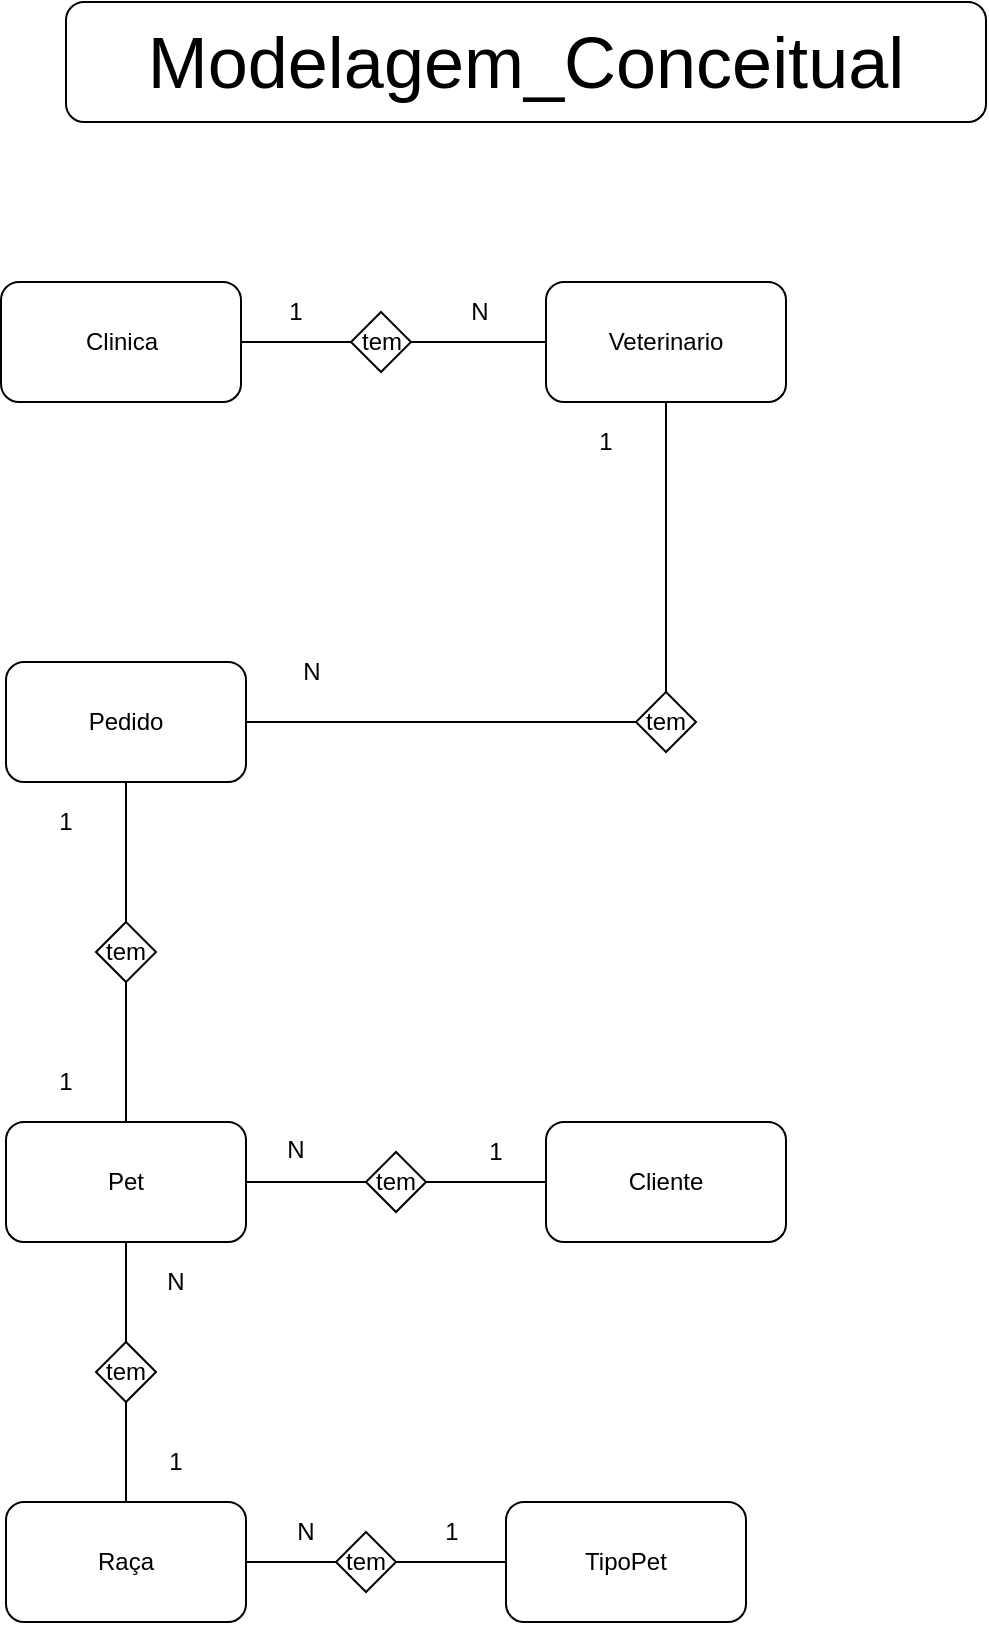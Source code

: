 <mxfile>
    <diagram id="msakjokLFXCM3EdJgNGU" name="Page-1">
        <mxGraphModel dx="1465" dy="336" grid="1" gridSize="10" guides="1" tooltips="1" connect="1" arrows="1" fold="1" page="1" pageScale="1" pageWidth="827" pageHeight="1169" math="0" shadow="0">
            <root>
                <mxCell id="0"/>
                <mxCell id="1" parent="0"/>
                <mxCell id="K-KlmSnST6W65XRva8_t-2" value="&lt;font style=&quot;font-size: 36px&quot;&gt;Modelagem_Conceitual&lt;/font&gt;" style="rounded=1;whiteSpace=wrap;html=1;" parent="1" vertex="1">
                    <mxGeometry x="-140" y="20" width="460" height="60" as="geometry"/>
                </mxCell>
                <mxCell id="K-KlmSnST6W65XRva8_t-4" value="Clinica" style="rounded=1;whiteSpace=wrap;html=1;" parent="1" vertex="1">
                    <mxGeometry x="-172.5" y="160" width="120" height="60" as="geometry"/>
                </mxCell>
                <mxCell id="K-KlmSnST6W65XRva8_t-5" value="Veterinario" style="rounded=1;whiteSpace=wrap;html=1;" parent="1" vertex="1">
                    <mxGeometry x="100" y="160" width="120" height="60" as="geometry"/>
                </mxCell>
                <mxCell id="K-KlmSnST6W65XRva8_t-6" value="tem" style="rhombus;whiteSpace=wrap;html=1;" parent="1" vertex="1">
                    <mxGeometry x="2.5" y="175" width="30" height="30" as="geometry"/>
                </mxCell>
                <mxCell id="K-KlmSnST6W65XRva8_t-7" value="" style="endArrow=none;html=1;entryX=0;entryY=0.5;entryDx=0;entryDy=0;exitX=1;exitY=0.5;exitDx=0;exitDy=0;" parent="1" source="K-KlmSnST6W65XRva8_t-4" target="K-KlmSnST6W65XRva8_t-6" edge="1">
                    <mxGeometry width="50" height="50" relative="1" as="geometry">
                        <mxPoint x="-170" y="290" as="sourcePoint"/>
                        <mxPoint x="-120" y="240" as="targetPoint"/>
                    </mxGeometry>
                </mxCell>
                <mxCell id="K-KlmSnST6W65XRva8_t-8" value="" style="endArrow=none;html=1;entryX=0;entryY=0.5;entryDx=0;entryDy=0;exitX=1;exitY=0.5;exitDx=0;exitDy=0;" parent="1" source="K-KlmSnST6W65XRva8_t-6" target="K-KlmSnST6W65XRva8_t-5" edge="1">
                    <mxGeometry width="50" height="50" relative="1" as="geometry">
                        <mxPoint x="-170" y="290" as="sourcePoint"/>
                        <mxPoint x="-120" y="240" as="targetPoint"/>
                    </mxGeometry>
                </mxCell>
                <mxCell id="K-KlmSnST6W65XRva8_t-9" value="N" style="text;html=1;strokeColor=none;fillColor=none;align=center;verticalAlign=middle;whiteSpace=wrap;rounded=0;" parent="1" vertex="1">
                    <mxGeometry x="46.5" y="165" width="40" height="20" as="geometry"/>
                </mxCell>
                <mxCell id="K-KlmSnST6W65XRva8_t-10" value="1" style="text;html=1;strokeColor=none;fillColor=none;align=center;verticalAlign=middle;whiteSpace=wrap;rounded=0;" parent="1" vertex="1">
                    <mxGeometry x="-45" y="165" width="40" height="20" as="geometry"/>
                </mxCell>
                <mxCell id="K-KlmSnST6W65XRva8_t-11" value="Pedido" style="rounded=1;whiteSpace=wrap;html=1;" parent="1" vertex="1">
                    <mxGeometry x="-170" y="350" width="120" height="60" as="geometry"/>
                </mxCell>
                <mxCell id="K-KlmSnST6W65XRva8_t-21" value="tem" style="rhombus;whiteSpace=wrap;html=1;" parent="1" vertex="1">
                    <mxGeometry x="145" y="365" width="30" height="30" as="geometry"/>
                </mxCell>
                <mxCell id="K-KlmSnST6W65XRva8_t-22" value="" style="endArrow=none;html=1;exitX=1;exitY=0.5;exitDx=0;exitDy=0;entryX=0;entryY=0.5;entryDx=0;entryDy=0;" parent="1" source="K-KlmSnST6W65XRva8_t-11" target="K-KlmSnST6W65XRva8_t-21" edge="1">
                    <mxGeometry width="50" height="50" relative="1" as="geometry">
                        <mxPoint x="-170" y="480" as="sourcePoint"/>
                        <mxPoint x="20" y="295" as="targetPoint"/>
                    </mxGeometry>
                </mxCell>
                <mxCell id="K-KlmSnST6W65XRva8_t-23" value="" style="endArrow=none;html=1;entryX=0.5;entryY=1;entryDx=0;entryDy=0;exitX=0.5;exitY=0;exitDx=0;exitDy=0;" parent="1" source="K-KlmSnST6W65XRva8_t-21" target="K-KlmSnST6W65XRva8_t-5" edge="1">
                    <mxGeometry width="50" height="50" relative="1" as="geometry">
                        <mxPoint x="50" y="295" as="sourcePoint"/>
                        <mxPoint x="-120" y="430" as="targetPoint"/>
                    </mxGeometry>
                </mxCell>
                <mxCell id="K-KlmSnST6W65XRva8_t-24" value="N" style="text;html=1;strokeColor=none;fillColor=none;align=center;verticalAlign=middle;whiteSpace=wrap;rounded=0;" parent="1" vertex="1">
                    <mxGeometry x="-37.5" y="345" width="40" height="20" as="geometry"/>
                </mxCell>
                <mxCell id="K-KlmSnST6W65XRva8_t-26" value="Pet" style="rounded=1;whiteSpace=wrap;html=1;" parent="1" vertex="1">
                    <mxGeometry x="-170" y="580" width="120" height="60" as="geometry"/>
                </mxCell>
                <mxCell id="K-KlmSnST6W65XRva8_t-27" value="tem" style="rhombus;whiteSpace=wrap;html=1;" parent="1" vertex="1">
                    <mxGeometry x="-125" y="480" width="30" height="30" as="geometry"/>
                </mxCell>
                <mxCell id="K-KlmSnST6W65XRva8_t-28" value="" style="endArrow=none;html=1;entryX=0.5;entryY=1;entryDx=0;entryDy=0;exitX=0.5;exitY=0;exitDx=0;exitDy=0;" parent="1" source="K-KlmSnST6W65XRva8_t-27" target="K-KlmSnST6W65XRva8_t-11" edge="1">
                    <mxGeometry width="50" height="50" relative="1" as="geometry">
                        <mxPoint x="-180" y="690" as="sourcePoint"/>
                        <mxPoint x="-130" y="640" as="targetPoint"/>
                    </mxGeometry>
                </mxCell>
                <mxCell id="K-KlmSnST6W65XRva8_t-29" value="" style="endArrow=none;html=1;entryX=0.5;entryY=1;entryDx=0;entryDy=0;exitX=0.5;exitY=0;exitDx=0;exitDy=0;" parent="1" source="K-KlmSnST6W65XRva8_t-26" target="K-KlmSnST6W65XRva8_t-27" edge="1">
                    <mxGeometry width="50" height="50" relative="1" as="geometry">
                        <mxPoint x="-180" y="690" as="sourcePoint"/>
                        <mxPoint x="-130" y="640" as="targetPoint"/>
                    </mxGeometry>
                </mxCell>
                <mxCell id="K-KlmSnST6W65XRva8_t-30" value="1" style="text;html=1;strokeColor=none;fillColor=none;align=center;verticalAlign=middle;whiteSpace=wrap;rounded=0;" parent="1" vertex="1">
                    <mxGeometry x="-160" y="420" width="40" height="20" as="geometry"/>
                </mxCell>
                <mxCell id="K-KlmSnST6W65XRva8_t-31" value="1" style="text;html=1;strokeColor=none;fillColor=none;align=center;verticalAlign=middle;whiteSpace=wrap;rounded=0;" parent="1" vertex="1">
                    <mxGeometry x="-160" y="550" width="40" height="20" as="geometry"/>
                </mxCell>
                <mxCell id="K-KlmSnST6W65XRva8_t-32" value="Cliente" style="rounded=1;whiteSpace=wrap;html=1;" parent="1" vertex="1">
                    <mxGeometry x="100" y="580" width="120" height="60" as="geometry"/>
                </mxCell>
                <mxCell id="K-KlmSnST6W65XRva8_t-33" value="tem" style="rhombus;whiteSpace=wrap;html=1;" parent="1" vertex="1">
                    <mxGeometry x="10" y="595" width="30" height="30" as="geometry"/>
                </mxCell>
                <mxCell id="K-KlmSnST6W65XRva8_t-34" value="" style="endArrow=none;html=1;entryX=0;entryY=0.5;entryDx=0;entryDy=0;exitX=1;exitY=0.5;exitDx=0;exitDy=0;" parent="1" source="K-KlmSnST6W65XRva8_t-26" target="K-KlmSnST6W65XRva8_t-33" edge="1">
                    <mxGeometry width="50" height="50" relative="1" as="geometry">
                        <mxPoint x="-170" y="710" as="sourcePoint"/>
                        <mxPoint x="-120" y="660" as="targetPoint"/>
                    </mxGeometry>
                </mxCell>
                <mxCell id="K-KlmSnST6W65XRva8_t-35" value="" style="endArrow=none;html=1;entryX=0;entryY=0.5;entryDx=0;entryDy=0;exitX=1;exitY=0.5;exitDx=0;exitDy=0;" parent="1" source="K-KlmSnST6W65XRva8_t-33" target="K-KlmSnST6W65XRva8_t-32" edge="1">
                    <mxGeometry width="50" height="50" relative="1" as="geometry">
                        <mxPoint x="-170" y="710" as="sourcePoint"/>
                        <mxPoint x="-120" y="660" as="targetPoint"/>
                    </mxGeometry>
                </mxCell>
                <mxCell id="K-KlmSnST6W65XRva8_t-40" value="N" style="text;html=1;strokeColor=none;fillColor=none;align=center;verticalAlign=middle;whiteSpace=wrap;rounded=0;" parent="1" vertex="1">
                    <mxGeometry x="-45" y="584" width="40" height="20" as="geometry"/>
                </mxCell>
                <mxCell id="K-KlmSnST6W65XRva8_t-41" value="1" style="text;html=1;strokeColor=none;fillColor=none;align=center;verticalAlign=middle;whiteSpace=wrap;rounded=0;" parent="1" vertex="1">
                    <mxGeometry x="55" y="585" width="40" height="20" as="geometry"/>
                </mxCell>
                <mxCell id="K-KlmSnST6W65XRva8_t-42" value="Raça" style="rounded=1;whiteSpace=wrap;html=1;" parent="1" vertex="1">
                    <mxGeometry x="-170" y="770" width="120" height="60" as="geometry"/>
                </mxCell>
                <mxCell id="K-KlmSnST6W65XRva8_t-43" value="tem" style="rhombus;whiteSpace=wrap;html=1;" parent="1" vertex="1">
                    <mxGeometry x="-125" y="690" width="30" height="30" as="geometry"/>
                </mxCell>
                <mxCell id="K-KlmSnST6W65XRva8_t-44" value="" style="endArrow=none;html=1;entryX=0.5;entryY=1;entryDx=0;entryDy=0;exitX=0.5;exitY=0;exitDx=0;exitDy=0;" parent="1" source="K-KlmSnST6W65XRva8_t-43" target="K-KlmSnST6W65XRva8_t-26" edge="1">
                    <mxGeometry width="50" height="50" relative="1" as="geometry">
                        <mxPoint x="-170" y="900" as="sourcePoint"/>
                        <mxPoint x="-120" y="850" as="targetPoint"/>
                    </mxGeometry>
                </mxCell>
                <mxCell id="K-KlmSnST6W65XRva8_t-45" value="" style="endArrow=none;html=1;entryX=0.5;entryY=1;entryDx=0;entryDy=0;exitX=0.5;exitY=0;exitDx=0;exitDy=0;" parent="1" source="K-KlmSnST6W65XRva8_t-42" target="K-KlmSnST6W65XRva8_t-43" edge="1">
                    <mxGeometry width="50" height="50" relative="1" as="geometry">
                        <mxPoint x="-170" y="900" as="sourcePoint"/>
                        <mxPoint x="-120" y="850" as="targetPoint"/>
                    </mxGeometry>
                </mxCell>
                <mxCell id="K-KlmSnST6W65XRva8_t-46" value="1" style="text;html=1;strokeColor=none;fillColor=none;align=center;verticalAlign=middle;whiteSpace=wrap;rounded=0;" parent="1" vertex="1">
                    <mxGeometry x="-105" y="740" width="40" height="20" as="geometry"/>
                </mxCell>
                <mxCell id="K-KlmSnST6W65XRva8_t-47" value="N" style="text;html=1;strokeColor=none;fillColor=none;align=center;verticalAlign=middle;whiteSpace=wrap;rounded=0;" parent="1" vertex="1">
                    <mxGeometry x="-105" y="650" width="40" height="20" as="geometry"/>
                </mxCell>
                <mxCell id="K-KlmSnST6W65XRva8_t-48" value="TipoPet" style="rounded=1;whiteSpace=wrap;html=1;" parent="1" vertex="1">
                    <mxGeometry x="80" y="770" width="120" height="60" as="geometry"/>
                </mxCell>
                <mxCell id="K-KlmSnST6W65XRva8_t-49" value="tem" style="rhombus;whiteSpace=wrap;html=1;" parent="1" vertex="1">
                    <mxGeometry x="-5" y="785" width="30" height="30" as="geometry"/>
                </mxCell>
                <mxCell id="K-KlmSnST6W65XRva8_t-50" value="" style="endArrow=none;html=1;entryX=0;entryY=0.5;entryDx=0;entryDy=0;exitX=1;exitY=0.5;exitDx=0;exitDy=0;" parent="1" source="K-KlmSnST6W65XRva8_t-42" target="K-KlmSnST6W65XRva8_t-49" edge="1">
                    <mxGeometry width="50" height="50" relative="1" as="geometry">
                        <mxPoint x="-170" y="900" as="sourcePoint"/>
                        <mxPoint x="-120" y="850" as="targetPoint"/>
                    </mxGeometry>
                </mxCell>
                <mxCell id="K-KlmSnST6W65XRva8_t-51" value="" style="endArrow=none;html=1;entryX=0;entryY=0.5;entryDx=0;entryDy=0;exitX=1;exitY=0.5;exitDx=0;exitDy=0;" parent="1" source="K-KlmSnST6W65XRva8_t-49" target="K-KlmSnST6W65XRva8_t-48" edge="1">
                    <mxGeometry width="50" height="50" relative="1" as="geometry">
                        <mxPoint x="-170" y="900" as="sourcePoint"/>
                        <mxPoint x="-120" y="850" as="targetPoint"/>
                    </mxGeometry>
                </mxCell>
                <mxCell id="K-KlmSnST6W65XRva8_t-52" value="N" style="text;html=1;strokeColor=none;fillColor=none;align=center;verticalAlign=middle;whiteSpace=wrap;rounded=0;" parent="1" vertex="1">
                    <mxGeometry x="-40" y="775" width="40" height="20" as="geometry"/>
                </mxCell>
                <mxCell id="K-KlmSnST6W65XRva8_t-53" value="1" style="text;html=1;strokeColor=none;fillColor=none;align=center;verticalAlign=middle;whiteSpace=wrap;rounded=0;" parent="1" vertex="1">
                    <mxGeometry x="32.5" y="775" width="40" height="20" as="geometry"/>
                </mxCell>
                <mxCell id="Dj067mYH_iYzO1JMoP-B-2" value="1" style="text;html=1;strokeColor=none;fillColor=none;align=center;verticalAlign=middle;whiteSpace=wrap;rounded=0;" parent="1" vertex="1">
                    <mxGeometry x="110" y="230" width="40" height="20" as="geometry"/>
                </mxCell>
            </root>
        </mxGraphModel>
    </diagram>
    <diagram id="LY_jpZV77pRwkITL4rpn" name="Page-2">
        <mxGraphModel dx="1465" dy="336" grid="1" gridSize="10" guides="1" tooltips="1" connect="1" arrows="1" fold="1" page="1" pageScale="1" pageWidth="827" pageHeight="1169" math="0" shadow="0">
            <root>
                <mxCell id="iKxvsS5sN6qhoklYNSQN-0"/>
                <mxCell id="iKxvsS5sN6qhoklYNSQN-1" parent="iKxvsS5sN6qhoklYNSQN-0"/>
                <mxCell id="iKxvsS5sN6qhoklYNSQN-2" value="&lt;font style=&quot;font-size: 36px&quot;&gt;Modelagem_Lógico&lt;/font&gt;" style="rounded=1;whiteSpace=wrap;html=1;" parent="iKxvsS5sN6qhoklYNSQN-1" vertex="1">
                    <mxGeometry x="-47" y="20" width="460" height="60" as="geometry"/>
                </mxCell>
                <mxCell id="iKxvsS5sN6qhoklYNSQN-3" value="Clinica" style="swimlane;fontStyle=0;childLayout=stackLayout;horizontal=1;startSize=26;fillColor=#e0e0e0;horizontalStack=0;resizeParent=1;resizeParentMax=0;resizeLast=0;collapsible=1;marginBottom=0;swimlaneFillColor=#ffffff;align=center;fontSize=14;" parent="iKxvsS5sN6qhoklYNSQN-1" vertex="1">
                    <mxGeometry x="195" y="120.5" width="160" height="118" as="geometry"/>
                </mxCell>
                <mxCell id="iKxvsS5sN6qhoklYNSQN-4" value="idClinica : int" style="shape=partialRectangle;top=0;left=0;right=0;bottom=1;align=left;verticalAlign=middle;fillColor=none;spacingLeft=34;spacingRight=4;overflow=hidden;rotatable=0;points=[[0,0.5],[1,0.5]];portConstraint=eastwest;dropTarget=0;fontStyle=5;fontSize=12;" parent="iKxvsS5sN6qhoklYNSQN-3" vertex="1">
                    <mxGeometry y="26" width="160" height="30" as="geometry"/>
                </mxCell>
                <mxCell id="iKxvsS5sN6qhoklYNSQN-5" value="PK" style="shape=partialRectangle;top=0;left=0;bottom=0;fillColor=none;align=left;verticalAlign=middle;spacingLeft=4;spacingRight=4;overflow=hidden;rotatable=0;points=[];portConstraint=eastwest;part=1;fontSize=12;" parent="iKxvsS5sN6qhoklYNSQN-4" vertex="1" connectable="0">
                    <mxGeometry width="30" height="30" as="geometry"/>
                </mxCell>
                <mxCell id="iKxvsS5sN6qhoklYNSQN-6" value="Endereço : str" style="shape=partialRectangle;top=0;left=0;right=0;bottom=0;align=left;verticalAlign=top;fillColor=none;spacingLeft=34;spacingRight=4;overflow=hidden;rotatable=0;points=[[0,0.5],[1,0.5]];portConstraint=eastwest;dropTarget=0;fontSize=12;" parent="iKxvsS5sN6qhoklYNSQN-3" vertex="1">
                    <mxGeometry y="56" width="160" height="26" as="geometry"/>
                </mxCell>
                <mxCell id="iKxvsS5sN6qhoklYNSQN-7" value="" style="shape=partialRectangle;top=0;left=0;bottom=0;fillColor=none;align=left;verticalAlign=top;spacingLeft=4;spacingRight=4;overflow=hidden;rotatable=0;points=[];portConstraint=eastwest;part=1;fontSize=12;" parent="iKxvsS5sN6qhoklYNSQN-6" vertex="1" connectable="0">
                    <mxGeometry width="30" height="26" as="geometry"/>
                </mxCell>
                <mxCell id="iKxvsS5sN6qhoklYNSQN-8" value="nome : str" style="shape=partialRectangle;top=0;left=0;right=0;bottom=0;align=left;verticalAlign=top;fillColor=none;spacingLeft=34;spacingRight=4;overflow=hidden;rotatable=0;points=[[0,0.5],[1,0.5]];portConstraint=eastwest;dropTarget=0;fontSize=12;" parent="iKxvsS5sN6qhoklYNSQN-3" vertex="1">
                    <mxGeometry y="82" width="160" height="26" as="geometry"/>
                </mxCell>
                <mxCell id="iKxvsS5sN6qhoklYNSQN-9" value="" style="shape=partialRectangle;top=0;left=0;bottom=0;fillColor=none;align=left;verticalAlign=top;spacingLeft=4;spacingRight=4;overflow=hidden;rotatable=0;points=[];portConstraint=eastwest;part=1;fontSize=12;" parent="iKxvsS5sN6qhoklYNSQN-8" vertex="1" connectable="0">
                    <mxGeometry width="30" height="26" as="geometry"/>
                </mxCell>
                <mxCell id="iKxvsS5sN6qhoklYNSQN-12" value="" style="shape=partialRectangle;top=0;left=0;right=0;bottom=0;align=left;verticalAlign=top;fillColor=none;spacingLeft=34;spacingRight=4;overflow=hidden;rotatable=0;points=[[0,0.5],[1,0.5]];portConstraint=eastwest;dropTarget=0;fontSize=12;" parent="iKxvsS5sN6qhoklYNSQN-3" vertex="1">
                    <mxGeometry y="108" width="160" height="10" as="geometry"/>
                </mxCell>
                <mxCell id="iKxvsS5sN6qhoklYNSQN-13" value="" style="shape=partialRectangle;top=0;left=0;bottom=0;fillColor=none;align=left;verticalAlign=top;spacingLeft=4;spacingRight=4;overflow=hidden;rotatable=0;points=[];portConstraint=eastwest;part=1;fontSize=12;" parent="iKxvsS5sN6qhoklYNSQN-12" vertex="1" connectable="0">
                    <mxGeometry width="30" height="10" as="geometry"/>
                </mxCell>
                <mxCell id="iKxvsS5sN6qhoklYNSQN-14" value="Pet" style="swimlane;fontStyle=0;childLayout=stackLayout;horizontal=1;startSize=26;fillColor=#e0e0e0;horizontalStack=0;resizeParent=1;resizeParentMax=0;resizeLast=0;collapsible=1;marginBottom=0;swimlaneFillColor=#ffffff;align=center;fontSize=14;" parent="iKxvsS5sN6qhoklYNSQN-1" vertex="1">
                    <mxGeometry x="300" y="306.5" width="160" height="160" as="geometry"/>
                </mxCell>
                <mxCell id="iKxvsS5sN6qhoklYNSQN-15" value="idPet : int" style="shape=partialRectangle;top=0;left=0;right=0;bottom=1;align=left;verticalAlign=middle;fillColor=none;spacingLeft=34;spacingRight=4;overflow=hidden;rotatable=0;points=[[0,0.5],[1,0.5]];portConstraint=eastwest;dropTarget=0;fontStyle=5;fontSize=12;" parent="iKxvsS5sN6qhoklYNSQN-14" vertex="1">
                    <mxGeometry y="26" width="160" height="30" as="geometry"/>
                </mxCell>
                <mxCell id="iKxvsS5sN6qhoklYNSQN-16" value="PK" style="shape=partialRectangle;top=0;left=0;bottom=0;fillColor=none;align=left;verticalAlign=middle;spacingLeft=4;spacingRight=4;overflow=hidden;rotatable=0;points=[];portConstraint=eastwest;part=1;fontSize=12;" parent="iKxvsS5sN6qhoklYNSQN-15" vertex="1" connectable="0">
                    <mxGeometry width="30" height="30" as="geometry"/>
                </mxCell>
                <mxCell id="iKxvsS5sN6qhoklYNSQN-17" value="idRaça : int" style="shape=partialRectangle;top=0;left=0;right=0;bottom=0;align=left;verticalAlign=top;fillColor=none;spacingLeft=34;spacingRight=4;overflow=hidden;rotatable=0;points=[[0,0.5],[1,0.5]];portConstraint=eastwest;dropTarget=0;fontSize=12;" parent="iKxvsS5sN6qhoklYNSQN-14" vertex="1">
                    <mxGeometry y="56" width="160" height="26" as="geometry"/>
                </mxCell>
                <mxCell id="iKxvsS5sN6qhoklYNSQN-18" value="FK" style="shape=partialRectangle;top=0;left=0;bottom=0;fillColor=none;align=left;verticalAlign=top;spacingLeft=4;spacingRight=4;overflow=hidden;rotatable=0;points=[];portConstraint=eastwest;part=1;fontSize=12;" parent="iKxvsS5sN6qhoklYNSQN-17" vertex="1" connectable="0">
                    <mxGeometry width="30" height="26" as="geometry"/>
                </mxCell>
                <mxCell id="iKxvsS5sN6qhoklYNSQN-19" value="idCliente : int" style="shape=partialRectangle;top=0;left=0;right=0;bottom=0;align=left;verticalAlign=top;fillColor=none;spacingLeft=34;spacingRight=4;overflow=hidden;rotatable=0;points=[[0,0.5],[1,0.5]];portConstraint=eastwest;dropTarget=0;fontSize=12;" parent="iKxvsS5sN6qhoklYNSQN-14" vertex="1">
                    <mxGeometry y="82" width="160" height="26" as="geometry"/>
                </mxCell>
                <mxCell id="iKxvsS5sN6qhoklYNSQN-20" value="FK" style="shape=partialRectangle;top=0;left=0;bottom=0;fillColor=none;align=left;verticalAlign=top;spacingLeft=4;spacingRight=4;overflow=hidden;rotatable=0;points=[];portConstraint=eastwest;part=1;fontSize=12;" parent="iKxvsS5sN6qhoklYNSQN-19" vertex="1" connectable="0">
                    <mxGeometry width="30" height="26" as="geometry"/>
                </mxCell>
                <mxCell id="iKxvsS5sN6qhoklYNSQN-21" value="nome : str" style="shape=partialRectangle;top=0;left=0;right=0;bottom=0;align=left;verticalAlign=top;fillColor=none;spacingLeft=34;spacingRight=4;overflow=hidden;rotatable=0;points=[[0,0.5],[1,0.5]];portConstraint=eastwest;dropTarget=0;fontSize=12;" parent="iKxvsS5sN6qhoklYNSQN-14" vertex="1">
                    <mxGeometry y="108" width="160" height="26" as="geometry"/>
                </mxCell>
                <mxCell id="iKxvsS5sN6qhoklYNSQN-22" value="" style="shape=partialRectangle;top=0;left=0;bottom=0;fillColor=none;align=left;verticalAlign=top;spacingLeft=4;spacingRight=4;overflow=hidden;rotatable=0;points=[];portConstraint=eastwest;part=1;fontSize=12;" parent="iKxvsS5sN6qhoklYNSQN-21" vertex="1" connectable="0">
                    <mxGeometry width="30" height="26" as="geometry"/>
                </mxCell>
                <mxCell id="iKxvsS5sN6qhoklYNSQN-25" value="dataNascimento : date" style="shape=partialRectangle;top=0;left=0;right=0;bottom=0;align=left;verticalAlign=top;fillColor=none;spacingLeft=34;spacingRight=4;overflow=hidden;rotatable=0;points=[[0,0.5],[1,0.5]];portConstraint=eastwest;dropTarget=0;fontSize=12;" parent="iKxvsS5sN6qhoklYNSQN-14" vertex="1">
                    <mxGeometry y="134" width="160" height="26" as="geometry"/>
                </mxCell>
                <mxCell id="iKxvsS5sN6qhoklYNSQN-26" value="" style="shape=partialRectangle;top=0;left=0;bottom=0;fillColor=none;align=left;verticalAlign=top;spacingLeft=4;spacingRight=4;overflow=hidden;rotatable=0;points=[];portConstraint=eastwest;part=1;fontSize=12;" parent="iKxvsS5sN6qhoklYNSQN-25" vertex="1" connectable="0">
                    <mxGeometry width="30" height="26" as="geometry"/>
                </mxCell>
                <mxCell id="iKxvsS5sN6qhoklYNSQN-42" value="tipoPet" style="swimlane;fontStyle=0;childLayout=stackLayout;horizontal=1;startSize=26;fillColor=#e0e0e0;horizontalStack=0;resizeParent=1;resizeParentMax=0;resizeLast=0;collapsible=1;marginBottom=0;swimlaneFillColor=#ffffff;align=center;fontSize=14;" parent="iKxvsS5sN6qhoklYNSQN-1" vertex="1">
                    <mxGeometry x="-95" y="374" width="160" height="92" as="geometry"/>
                </mxCell>
                <mxCell id="iKxvsS5sN6qhoklYNSQN-43" value="idTipoPet : int" style="shape=partialRectangle;top=0;left=0;right=0;bottom=1;align=left;verticalAlign=middle;fillColor=none;spacingLeft=34;spacingRight=4;overflow=hidden;rotatable=0;points=[[0,0.5],[1,0.5]];portConstraint=eastwest;dropTarget=0;fontStyle=5;fontSize=12;" parent="iKxvsS5sN6qhoklYNSQN-42" vertex="1">
                    <mxGeometry y="26" width="160" height="30" as="geometry"/>
                </mxCell>
                <mxCell id="iKxvsS5sN6qhoklYNSQN-44" value="PK" style="shape=partialRectangle;top=0;left=0;bottom=0;fillColor=none;align=left;verticalAlign=middle;spacingLeft=4;spacingRight=4;overflow=hidden;rotatable=0;points=[];portConstraint=eastwest;part=1;fontSize=12;" parent="iKxvsS5sN6qhoklYNSQN-43" vertex="1" connectable="0">
                    <mxGeometry width="30" height="30" as="geometry"/>
                </mxCell>
                <mxCell id="iKxvsS5sN6qhoklYNSQN-45" value="tipoPet : str" style="shape=partialRectangle;top=0;left=0;right=0;bottom=0;align=left;verticalAlign=top;fillColor=none;spacingLeft=34;spacingRight=4;overflow=hidden;rotatable=0;points=[[0,0.5],[1,0.5]];portConstraint=eastwest;dropTarget=0;fontSize=12;" parent="iKxvsS5sN6qhoklYNSQN-42" vertex="1">
                    <mxGeometry y="56" width="160" height="26" as="geometry"/>
                </mxCell>
                <mxCell id="iKxvsS5sN6qhoklYNSQN-46" value="" style="shape=partialRectangle;top=0;left=0;bottom=0;fillColor=none;align=left;verticalAlign=top;spacingLeft=4;spacingRight=4;overflow=hidden;rotatable=0;points=[];portConstraint=eastwest;part=1;fontSize=12;" parent="iKxvsS5sN6qhoklYNSQN-45" vertex="1" connectable="0">
                    <mxGeometry width="30" height="26" as="geometry"/>
                </mxCell>
                <mxCell id="iKxvsS5sN6qhoklYNSQN-51" value="" style="shape=partialRectangle;top=0;left=0;right=0;bottom=0;align=left;verticalAlign=top;fillColor=none;spacingLeft=34;spacingRight=4;overflow=hidden;rotatable=0;points=[[0,0.5],[1,0.5]];portConstraint=eastwest;dropTarget=0;fontSize=12;" parent="iKxvsS5sN6qhoklYNSQN-42" vertex="1">
                    <mxGeometry y="82" width="160" height="10" as="geometry"/>
                </mxCell>
                <mxCell id="iKxvsS5sN6qhoklYNSQN-52" value="" style="shape=partialRectangle;top=0;left=0;bottom=0;fillColor=none;align=left;verticalAlign=top;spacingLeft=4;spacingRight=4;overflow=hidden;rotatable=0;points=[];portConstraint=eastwest;part=1;fontSize=12;" parent="iKxvsS5sN6qhoklYNSQN-51" vertex="1" connectable="0">
                    <mxGeometry width="30" height="10" as="geometry"/>
                </mxCell>
                <mxCell id="G1aSbSWMhD-4onddrqt2-0" value="Raça" style="swimlane;fontStyle=0;childLayout=stackLayout;horizontal=1;startSize=26;fillColor=#e0e0e0;horizontalStack=0;resizeParent=1;resizeParentMax=0;resizeLast=0;collapsible=1;marginBottom=0;swimlaneFillColor=#ffffff;align=center;fontSize=14;" parent="iKxvsS5sN6qhoklYNSQN-1" vertex="1">
                    <mxGeometry x="-47" y="117.5" width="160" height="118" as="geometry"/>
                </mxCell>
                <mxCell id="G1aSbSWMhD-4onddrqt2-1" value="idRaça : int" style="shape=partialRectangle;top=0;left=0;right=0;bottom=1;align=left;verticalAlign=middle;fillColor=none;spacingLeft=34;spacingRight=4;overflow=hidden;rotatable=0;points=[[0,0.5],[1,0.5]];portConstraint=eastwest;dropTarget=0;fontStyle=5;fontSize=12;" parent="G1aSbSWMhD-4onddrqt2-0" vertex="1">
                    <mxGeometry y="26" width="160" height="30" as="geometry"/>
                </mxCell>
                <mxCell id="G1aSbSWMhD-4onddrqt2-2" value="PK" style="shape=partialRectangle;top=0;left=0;bottom=0;fillColor=none;align=left;verticalAlign=middle;spacingLeft=4;spacingRight=4;overflow=hidden;rotatable=0;points=[];portConstraint=eastwest;part=1;fontSize=12;" parent="G1aSbSWMhD-4onddrqt2-1" vertex="1" connectable="0">
                    <mxGeometry width="30" height="30" as="geometry"/>
                </mxCell>
                <mxCell id="G1aSbSWMhD-4onddrqt2-3" value="nome : str" style="shape=partialRectangle;top=0;left=0;right=0;bottom=0;align=left;verticalAlign=top;fillColor=none;spacingLeft=34;spacingRight=4;overflow=hidden;rotatable=0;points=[[0,0.5],[1,0.5]];portConstraint=eastwest;dropTarget=0;fontSize=12;" parent="G1aSbSWMhD-4onddrqt2-0" vertex="1">
                    <mxGeometry y="56" width="160" height="26" as="geometry"/>
                </mxCell>
                <mxCell id="G1aSbSWMhD-4onddrqt2-4" value="" style="shape=partialRectangle;top=0;left=0;bottom=0;fillColor=none;align=left;verticalAlign=top;spacingLeft=4;spacingRight=4;overflow=hidden;rotatable=0;points=[];portConstraint=eastwest;part=1;fontSize=12;" parent="G1aSbSWMhD-4onddrqt2-3" vertex="1" connectable="0">
                    <mxGeometry width="30" height="26" as="geometry"/>
                </mxCell>
                <mxCell id="G1aSbSWMhD-4onddrqt2-5" value="IdTipoPet : int" style="shape=partialRectangle;top=0;left=0;right=0;bottom=0;align=left;verticalAlign=top;fillColor=none;spacingLeft=34;spacingRight=4;overflow=hidden;rotatable=0;points=[[0,0.5],[1,0.5]];portConstraint=eastwest;dropTarget=0;fontSize=12;" parent="G1aSbSWMhD-4onddrqt2-0" vertex="1">
                    <mxGeometry y="82" width="160" height="26" as="geometry"/>
                </mxCell>
                <mxCell id="G1aSbSWMhD-4onddrqt2-6" value="FK" style="shape=partialRectangle;top=0;left=0;bottom=0;fillColor=none;align=left;verticalAlign=top;spacingLeft=4;spacingRight=4;overflow=hidden;rotatable=0;points=[];portConstraint=eastwest;part=1;fontSize=12;" parent="G1aSbSWMhD-4onddrqt2-5" vertex="1" connectable="0">
                    <mxGeometry width="30" height="26" as="geometry"/>
                </mxCell>
                <mxCell id="G1aSbSWMhD-4onddrqt2-9" value="" style="shape=partialRectangle;top=0;left=0;right=0;bottom=0;align=left;verticalAlign=top;fillColor=none;spacingLeft=34;spacingRight=4;overflow=hidden;rotatable=0;points=[[0,0.5],[1,0.5]];portConstraint=eastwest;dropTarget=0;fontSize=12;" parent="G1aSbSWMhD-4onddrqt2-0" vertex="1">
                    <mxGeometry y="108" width="160" height="10" as="geometry"/>
                </mxCell>
                <mxCell id="G1aSbSWMhD-4onddrqt2-10" value="" style="shape=partialRectangle;top=0;left=0;bottom=0;fillColor=none;align=left;verticalAlign=top;spacingLeft=4;spacingRight=4;overflow=hidden;rotatable=0;points=[];portConstraint=eastwest;part=1;fontSize=12;" parent="G1aSbSWMhD-4onddrqt2-9" vertex="1" connectable="0">
                    <mxGeometry width="30" height="10" as="geometry"/>
                </mxCell>
                <mxCell id="anx6Ybvmob8gsgEajle1-0" value="" style="edgeStyle=entityRelationEdgeStyle;fontSize=12;html=1;endArrow=ERoneToMany;entryX=0;entryY=0.5;entryDx=0;entryDy=0;exitX=1.019;exitY=0.733;exitDx=0;exitDy=0;exitPerimeter=0;" parent="iKxvsS5sN6qhoklYNSQN-1" source="iKxvsS5sN6qhoklYNSQN-43" target="G1aSbSWMhD-4onddrqt2-5" edge="1">
                    <mxGeometry width="100" height="100" relative="1" as="geometry">
                        <mxPoint x="70" y="410" as="sourcePoint"/>
                        <mxPoint x="-60" y="570" as="targetPoint"/>
                    </mxGeometry>
                </mxCell>
                <mxCell id="eOd7KjFFPFlKLtjEiDD--0" value="" style="edgeStyle=entityRelationEdgeStyle;fontSize=12;html=1;endArrow=ERoneToMany;entryX=0;entryY=0.5;entryDx=0;entryDy=0;exitX=1;exitY=0.5;exitDx=0;exitDy=0;" parent="iKxvsS5sN6qhoklYNSQN-1" source="G1aSbSWMhD-4onddrqt2-1" target="iKxvsS5sN6qhoklYNSQN-17" edge="1">
                    <mxGeometry width="100" height="100" relative="1" as="geometry">
                        <mxPoint x="-50" y="640" as="sourcePoint"/>
                        <mxPoint x="50" y="540" as="targetPoint"/>
                    </mxGeometry>
                </mxCell>
                <mxCell id="ko7Lu__XpXwXb14svriU-0" value="Cliente" style="swimlane;fontStyle=0;childLayout=stackLayout;horizontal=1;startSize=26;fillColor=#e0e0e0;horizontalStack=0;resizeParent=1;resizeParentMax=0;resizeLast=0;collapsible=1;marginBottom=0;swimlaneFillColor=#ffffff;align=center;fontSize=14;" parent="iKxvsS5sN6qhoklYNSQN-1" vertex="1">
                    <mxGeometry x="50" y="519" width="160" height="92" as="geometry"/>
                </mxCell>
                <mxCell id="ko7Lu__XpXwXb14svriU-1" value="idCliente : int" style="shape=partialRectangle;top=0;left=0;right=0;bottom=1;align=left;verticalAlign=middle;fillColor=none;spacingLeft=34;spacingRight=4;overflow=hidden;rotatable=0;points=[[0,0.5],[1,0.5]];portConstraint=eastwest;dropTarget=0;fontStyle=5;fontSize=12;" parent="ko7Lu__XpXwXb14svriU-0" vertex="1">
                    <mxGeometry y="26" width="160" height="30" as="geometry"/>
                </mxCell>
                <mxCell id="ko7Lu__XpXwXb14svriU-2" value="PK" style="shape=partialRectangle;top=0;left=0;bottom=0;fillColor=none;align=left;verticalAlign=middle;spacingLeft=4;spacingRight=4;overflow=hidden;rotatable=0;points=[];portConstraint=eastwest;part=1;fontSize=12;" parent="ko7Lu__XpXwXb14svriU-1" vertex="1" connectable="0">
                    <mxGeometry width="30" height="30" as="geometry"/>
                </mxCell>
                <mxCell id="ko7Lu__XpXwXb14svriU-3" value="nome : str" style="shape=partialRectangle;top=0;left=0;right=0;bottom=0;align=left;verticalAlign=top;fillColor=none;spacingLeft=34;spacingRight=4;overflow=hidden;rotatable=0;points=[[0,0.5],[1,0.5]];portConstraint=eastwest;dropTarget=0;fontSize=12;" parent="ko7Lu__XpXwXb14svriU-0" vertex="1">
                    <mxGeometry y="56" width="160" height="26" as="geometry"/>
                </mxCell>
                <mxCell id="ko7Lu__XpXwXb14svriU-4" value="" style="shape=partialRectangle;top=0;left=0;bottom=0;fillColor=none;align=left;verticalAlign=top;spacingLeft=4;spacingRight=4;overflow=hidden;rotatable=0;points=[];portConstraint=eastwest;part=1;fontSize=12;" parent="ko7Lu__XpXwXb14svriU-3" vertex="1" connectable="0">
                    <mxGeometry width="30" height="26" as="geometry"/>
                </mxCell>
                <mxCell id="ko7Lu__XpXwXb14svriU-9" value="" style="shape=partialRectangle;top=0;left=0;right=0;bottom=0;align=left;verticalAlign=top;fillColor=none;spacingLeft=34;spacingRight=4;overflow=hidden;rotatable=0;points=[[0,0.5],[1,0.5]];portConstraint=eastwest;dropTarget=0;fontSize=12;" parent="ko7Lu__XpXwXb14svriU-0" vertex="1">
                    <mxGeometry y="82" width="160" height="10" as="geometry"/>
                </mxCell>
                <mxCell id="ko7Lu__XpXwXb14svriU-10" value="" style="shape=partialRectangle;top=0;left=0;bottom=0;fillColor=none;align=left;verticalAlign=top;spacingLeft=4;spacingRight=4;overflow=hidden;rotatable=0;points=[];portConstraint=eastwest;part=1;fontSize=12;" parent="ko7Lu__XpXwXb14svriU-9" vertex="1" connectable="0">
                    <mxGeometry width="30" height="10" as="geometry"/>
                </mxCell>
                <mxCell id="OaZPITAqJCspsxSk9iSa-0" value="Pedido" style="swimlane;fontStyle=0;childLayout=stackLayout;horizontal=1;startSize=26;fillColor=#e0e0e0;horizontalStack=0;resizeParent=1;resizeParentMax=0;resizeLast=0;collapsible=1;marginBottom=0;swimlaneFillColor=#ffffff;align=center;fontSize=14;" parent="iKxvsS5sN6qhoklYNSQN-1" vertex="1">
                    <mxGeometry x="610" y="278.5" width="160" height="108" as="geometry"/>
                </mxCell>
                <mxCell id="OaZPITAqJCspsxSk9iSa-1" value="idPedido : int" style="shape=partialRectangle;top=0;left=0;right=0;bottom=1;align=left;verticalAlign=middle;fillColor=none;spacingLeft=34;spacingRight=4;overflow=hidden;rotatable=0;points=[[0,0.5],[1,0.5]];portConstraint=eastwest;dropTarget=0;fontStyle=5;fontSize=12;" parent="OaZPITAqJCspsxSk9iSa-0" vertex="1">
                    <mxGeometry y="26" width="160" height="30" as="geometry"/>
                </mxCell>
                <mxCell id="OaZPITAqJCspsxSk9iSa-2" value="PK" style="shape=partialRectangle;top=0;left=0;bottom=0;fillColor=none;align=left;verticalAlign=middle;spacingLeft=4;spacingRight=4;overflow=hidden;rotatable=0;points=[];portConstraint=eastwest;part=1;fontSize=12;" parent="OaZPITAqJCspsxSk9iSa-1" vertex="1" connectable="0">
                    <mxGeometry width="30" height="30" as="geometry"/>
                </mxCell>
                <mxCell id="5YISY8baD741QjHtO7cg-2" value="idVeterinario  : int" style="shape=partialRectangle;top=0;left=0;right=0;bottom=0;align=left;verticalAlign=top;fillColor=none;spacingLeft=34;spacingRight=4;overflow=hidden;rotatable=0;points=[[0,0.5],[1,0.5]];portConstraint=eastwest;dropTarget=0;fontSize=12;" parent="OaZPITAqJCspsxSk9iSa-0" vertex="1">
                    <mxGeometry y="56" width="160" height="26" as="geometry"/>
                </mxCell>
                <mxCell id="5YISY8baD741QjHtO7cg-3" value="FK" style="shape=partialRectangle;top=0;left=0;bottom=0;fillColor=none;align=left;verticalAlign=top;spacingLeft=4;spacingRight=4;overflow=hidden;rotatable=0;points=[];portConstraint=eastwest;part=1;fontSize=12;" parent="5YISY8baD741QjHtO7cg-2" vertex="1" connectable="0">
                    <mxGeometry width="30" height="26" as="geometry"/>
                </mxCell>
                <mxCell id="5YISY8baD741QjHtO7cg-0" value="idPet  : int" style="shape=partialRectangle;top=0;left=0;right=0;bottom=0;align=left;verticalAlign=top;fillColor=none;spacingLeft=34;spacingRight=4;overflow=hidden;rotatable=0;points=[[0,0.5],[1,0.5]];portConstraint=eastwest;dropTarget=0;fontSize=12;" parent="OaZPITAqJCspsxSk9iSa-0" vertex="1">
                    <mxGeometry y="82" width="160" height="26" as="geometry"/>
                </mxCell>
                <mxCell id="5YISY8baD741QjHtO7cg-1" value="FK" style="shape=partialRectangle;top=0;left=0;bottom=0;fillColor=none;align=left;verticalAlign=top;spacingLeft=4;spacingRight=4;overflow=hidden;rotatable=0;points=[];portConstraint=eastwest;part=1;fontSize=12;" parent="5YISY8baD741QjHtO7cg-0" vertex="1" connectable="0">
                    <mxGeometry width="30" height="26" as="geometry"/>
                </mxCell>
                <mxCell id="JBs_P9ni_e0yGiG3bXr2-0" value="" style="edgeStyle=entityRelationEdgeStyle;fontSize=12;html=1;endArrow=ERmandOne;startArrow=ERmandOne;entryX=0;entryY=0.5;entryDx=0;entryDy=0;exitX=1;exitY=0.5;exitDx=0;exitDy=0;" parent="iKxvsS5sN6qhoklYNSQN-1" source="iKxvsS5sN6qhoklYNSQN-15" target="5YISY8baD741QjHtO7cg-0" edge="1">
                    <mxGeometry width="100" height="100" relative="1" as="geometry">
                        <mxPoint x="-60" y="770" as="sourcePoint"/>
                        <mxPoint x="40" y="670" as="targetPoint"/>
                    </mxGeometry>
                </mxCell>
                <mxCell id="lHvKRgHmORlm6xC3qnpX-0" value="Veterinario" style="swimlane;fontStyle=0;childLayout=stackLayout;horizontal=1;startSize=26;fillColor=#e0e0e0;horizontalStack=0;resizeParent=1;resizeParentMax=0;resizeLast=0;collapsible=1;marginBottom=0;swimlaneFillColor=#ffffff;align=center;fontSize=14;" parent="iKxvsS5sN6qhoklYNSQN-1" vertex="1">
                    <mxGeometry x="420" y="134" width="160" height="108" as="geometry"/>
                </mxCell>
                <mxCell id="lHvKRgHmORlm6xC3qnpX-1" value="idVeterinario : int" style="shape=partialRectangle;top=0;left=0;right=0;bottom=1;align=left;verticalAlign=middle;fillColor=none;spacingLeft=34;spacingRight=4;overflow=hidden;rotatable=0;points=[[0,0.5],[1,0.5]];portConstraint=eastwest;dropTarget=0;fontStyle=5;fontSize=12;" parent="lHvKRgHmORlm6xC3qnpX-0" vertex="1">
                    <mxGeometry y="26" width="160" height="30" as="geometry"/>
                </mxCell>
                <mxCell id="lHvKRgHmORlm6xC3qnpX-2" value="PK" style="shape=partialRectangle;top=0;left=0;bottom=0;fillColor=none;align=left;verticalAlign=middle;spacingLeft=4;spacingRight=4;overflow=hidden;rotatable=0;points=[];portConstraint=eastwest;part=1;fontSize=12;" parent="lHvKRgHmORlm6xC3qnpX-1" vertex="1" connectable="0">
                    <mxGeometry width="30" height="30" as="geometry"/>
                </mxCell>
                <mxCell id="lHvKRgHmORlm6xC3qnpX-3" value="nome : str" style="shape=partialRectangle;top=0;left=0;right=0;bottom=0;align=left;verticalAlign=top;fillColor=none;spacingLeft=34;spacingRight=4;overflow=hidden;rotatable=0;points=[[0,0.5],[1,0.5]];portConstraint=eastwest;dropTarget=0;fontSize=12;" parent="lHvKRgHmORlm6xC3qnpX-0" vertex="1">
                    <mxGeometry y="56" width="160" height="26" as="geometry"/>
                </mxCell>
                <mxCell id="lHvKRgHmORlm6xC3qnpX-4" value="" style="shape=partialRectangle;top=0;left=0;bottom=0;fillColor=none;align=left;verticalAlign=top;spacingLeft=4;spacingRight=4;overflow=hidden;rotatable=0;points=[];portConstraint=eastwest;part=1;fontSize=12;" parent="lHvKRgHmORlm6xC3qnpX-3" vertex="1" connectable="0">
                    <mxGeometry width="30" height="26" as="geometry"/>
                </mxCell>
                <mxCell id="lHvKRgHmORlm6xC3qnpX-5" value="idClinica : int" style="shape=partialRectangle;top=0;left=0;right=0;bottom=0;align=left;verticalAlign=top;fillColor=none;spacingLeft=34;spacingRight=4;overflow=hidden;rotatable=0;points=[[0,0.5],[1,0.5]];portConstraint=eastwest;dropTarget=0;fontSize=12;" parent="lHvKRgHmORlm6xC3qnpX-0" vertex="1">
                    <mxGeometry y="82" width="160" height="26" as="geometry"/>
                </mxCell>
                <mxCell id="lHvKRgHmORlm6xC3qnpX-6" value="FK" style="shape=partialRectangle;top=0;left=0;bottom=0;fillColor=none;align=left;verticalAlign=top;spacingLeft=4;spacingRight=4;overflow=hidden;rotatable=0;points=[];portConstraint=eastwest;part=1;fontSize=12;" parent="lHvKRgHmORlm6xC3qnpX-5" vertex="1" connectable="0">
                    <mxGeometry width="30" height="26" as="geometry"/>
                </mxCell>
                <mxCell id="w4Urjy8a3ov6bK5Py_ng-0" value="" style="edgeStyle=entityRelationEdgeStyle;fontSize=12;html=1;endArrow=ERoneToMany;entryX=0;entryY=0.5;entryDx=0;entryDy=0;exitX=1;exitY=0.5;exitDx=0;exitDy=0;" parent="iKxvsS5sN6qhoklYNSQN-1" source="ko7Lu__XpXwXb14svriU-1" target="iKxvsS5sN6qhoklYNSQN-19" edge="1">
                    <mxGeometry width="100" height="100" relative="1" as="geometry">
                        <mxPoint x="270" y="480" as="sourcePoint"/>
                        <mxPoint x="240" y="410" as="targetPoint"/>
                    </mxGeometry>
                </mxCell>
                <mxCell id="q4XvpSd-Si8JhOLiRfZd-0" value="" style="edgeStyle=entityRelationEdgeStyle;fontSize=12;html=1;endArrow=ERoneToMany;entryX=0;entryY=0.5;entryDx=0;entryDy=0;exitX=1;exitY=0.5;exitDx=0;exitDy=0;" parent="iKxvsS5sN6qhoklYNSQN-1" source="iKxvsS5sN6qhoklYNSQN-4" target="lHvKRgHmORlm6xC3qnpX-5" edge="1">
                    <mxGeometry width="100" height="100" relative="1" as="geometry">
                        <mxPoint x="-10" y="760" as="sourcePoint"/>
                        <mxPoint x="380" y="650" as="targetPoint"/>
                    </mxGeometry>
                </mxCell>
                <mxCell id="U5sERDFufAHykvwQDKho-0" value="" style="edgeStyle=entityRelationEdgeStyle;fontSize=12;html=1;endArrow=ERoneToMany;entryX=0;entryY=0.5;entryDx=0;entryDy=0;exitX=1;exitY=0.5;exitDx=0;exitDy=0;" parent="iKxvsS5sN6qhoklYNSQN-1" source="lHvKRgHmORlm6xC3qnpX-1" target="5YISY8baD741QjHtO7cg-2" edge="1">
                    <mxGeometry width="100" height="100" relative="1" as="geometry">
                        <mxPoint x="-20" y="760" as="sourcePoint"/>
                        <mxPoint x="80" y="660" as="targetPoint"/>
                    </mxGeometry>
                </mxCell>
            </root>
        </mxGraphModel>
    </diagram>
</mxfile>